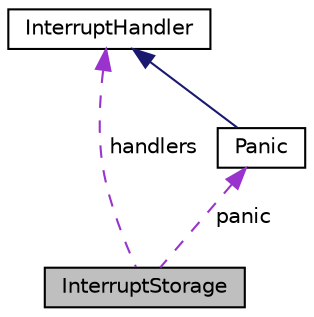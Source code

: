 digraph "InterruptStorage"
{
  bgcolor="transparent";
  edge [fontname="Helvetica",fontsize="10",labelfontname="Helvetica",labelfontsize="10"];
  node [fontname="Helvetica",fontsize="10",shape=record];
  Node1 [label="InterruptStorage",height=0.2,width=0.4,color="black", fillcolor="grey75", style="filled", fontcolor="black"];
  Node2 -> Node1 [dir="back",color="darkorchid3",fontsize="10",style="dashed",label=" panic" ,fontname="Helvetica"];
  Node2 [label="Panic",height=0.2,width=0.4,color="black",URL="$classPanic.html",tooltip="Standardinterruptbehandlungsroutine. "];
  Node3 -> Node2 [dir="back",color="midnightblue",fontsize="10",style="solid",fontname="Helvetica"];
  Node3 [label="InterruptHandler",height=0.2,width=0.4,color="black",URL="$classInterruptHandler.html",tooltip="Basisklasse für die Interruptbehandlung. "];
  Node3 -> Node1 [dir="back",color="darkorchid3",fontsize="10",style="dashed",label=" handlers" ,fontname="Helvetica"];
}
